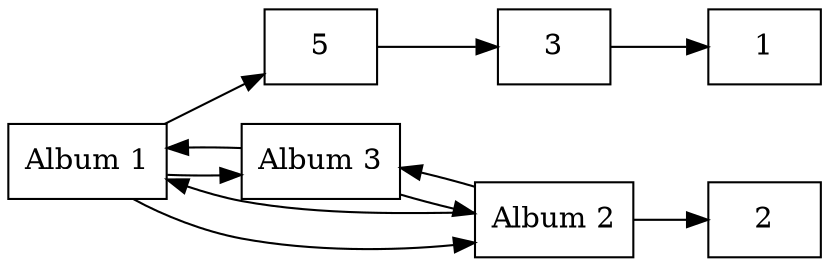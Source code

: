  digraph G {
   node [shape=record];
   rankdir=LR
   "nodeLDAlbum 1"[label="Album 1"];
 "nodeLDAlbum 1"->"nodoAlbum 1    5    1""nodoAlbum 1    5    1"[label="    5", fillcolor=white,  style=filled]"nodoAlbum 1    3    2"[label="    3", fillcolor=white,  style=filled]"nodoAlbum 1    1    3"[label="    1", fillcolor=white,  style=filled]"nodoAlbum 1    5    1"->"nodoAlbum 1    3    2"->"nodoAlbum 1    1    3"
   "nodeLDAlbum 3"-> "nodeLDAlbum 1";
   "nodeLDAlbum 2"-> "nodeLDAlbum 1";
   "nodeLDAlbum 2"[label="Album 2"];
 "nodeLDAlbum 2"->"nodoAlbum 2    2    1""nodoAlbum 2    2    1"[label="    2", fillcolor=white,  style=filled]"nodoAlbum 2    2    1"
   "nodeLDAlbum 1"-> "nodeLDAlbum 2";
   "nodeLDAlbum 3"-> "nodeLDAlbum 2";
   "nodeLDAlbum 3"[label="Album 3"];
 
   "nodeLDAlbum 2"-> "nodeLDAlbum 3";
   "nodeLDAlbum 1"-> "nodeLDAlbum 3";
 }
